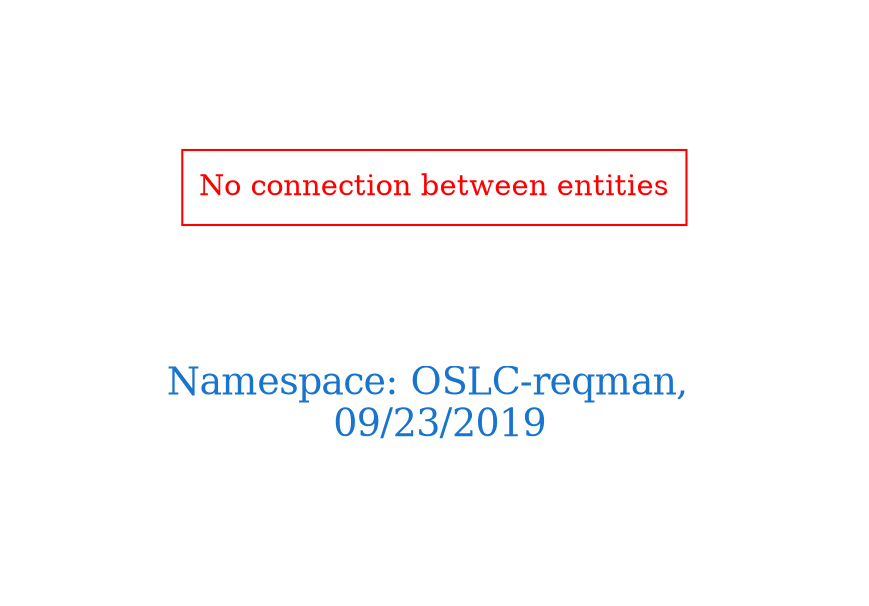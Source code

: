 digraph OGIT_ontology {
 graph [ rankdir= LR,pad=1 
fontsize = 18,
fontcolor= dodgerblue3,label = "\n\n\nNamespace: OSLC-reqman, \n 09/23/2019"];
node[shape=polygon];
edge [  color="gray81"];

"No connection between entities" [fontcolor = "red",color="red", shape="polygon"]
}
